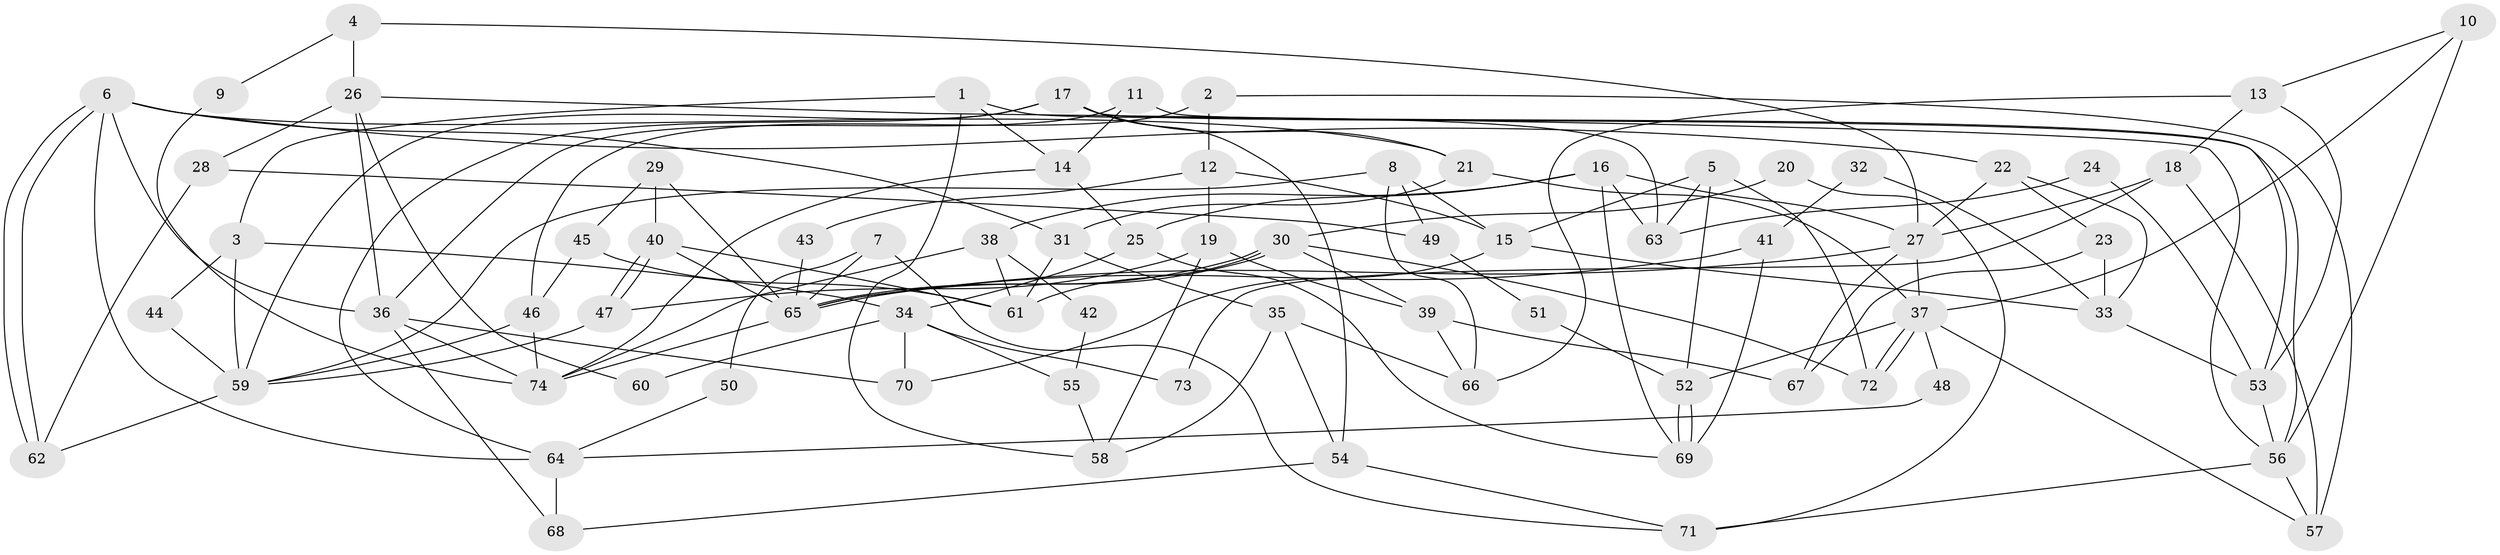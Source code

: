 // Generated by graph-tools (version 1.1) at 2025/52/03/09/25 04:52:14]
// undirected, 74 vertices, 148 edges
graph export_dot {
graph [start="1"]
  node [color=gray90,style=filled];
  1;
  2;
  3;
  4;
  5;
  6;
  7;
  8;
  9;
  10;
  11;
  12;
  13;
  14;
  15;
  16;
  17;
  18;
  19;
  20;
  21;
  22;
  23;
  24;
  25;
  26;
  27;
  28;
  29;
  30;
  31;
  32;
  33;
  34;
  35;
  36;
  37;
  38;
  39;
  40;
  41;
  42;
  43;
  44;
  45;
  46;
  47;
  48;
  49;
  50;
  51;
  52;
  53;
  54;
  55;
  56;
  57;
  58;
  59;
  60;
  61;
  62;
  63;
  64;
  65;
  66;
  67;
  68;
  69;
  70;
  71;
  72;
  73;
  74;
  1 -- 3;
  1 -- 63;
  1 -- 14;
  1 -- 58;
  2 -- 46;
  2 -- 57;
  2 -- 12;
  3 -- 59;
  3 -- 34;
  3 -- 44;
  4 -- 26;
  4 -- 27;
  4 -- 9;
  5 -- 72;
  5 -- 52;
  5 -- 15;
  5 -- 63;
  6 -- 62;
  6 -- 62;
  6 -- 31;
  6 -- 21;
  6 -- 22;
  6 -- 36;
  6 -- 64;
  7 -- 65;
  7 -- 71;
  7 -- 50;
  8 -- 15;
  8 -- 59;
  8 -- 49;
  8 -- 66;
  9 -- 74;
  10 -- 37;
  10 -- 56;
  10 -- 13;
  11 -- 36;
  11 -- 14;
  11 -- 53;
  12 -- 15;
  12 -- 19;
  12 -- 43;
  13 -- 53;
  13 -- 18;
  13 -- 66;
  14 -- 25;
  14 -- 74;
  15 -- 33;
  15 -- 70;
  16 -- 27;
  16 -- 38;
  16 -- 25;
  16 -- 63;
  16 -- 69;
  17 -- 54;
  17 -- 56;
  17 -- 21;
  17 -- 59;
  17 -- 64;
  18 -- 27;
  18 -- 57;
  18 -- 73;
  19 -- 58;
  19 -- 39;
  19 -- 47;
  20 -- 71;
  20 -- 30;
  21 -- 31;
  21 -- 37;
  22 -- 27;
  22 -- 23;
  22 -- 33;
  23 -- 67;
  23 -- 33;
  24 -- 63;
  24 -- 53;
  25 -- 69;
  25 -- 34;
  26 -- 36;
  26 -- 56;
  26 -- 28;
  26 -- 60;
  27 -- 65;
  27 -- 37;
  27 -- 67;
  28 -- 62;
  28 -- 49;
  29 -- 40;
  29 -- 65;
  29 -- 45;
  30 -- 65;
  30 -- 65;
  30 -- 39;
  30 -- 61;
  30 -- 72;
  31 -- 61;
  31 -- 35;
  32 -- 33;
  32 -- 41;
  33 -- 53;
  34 -- 70;
  34 -- 55;
  34 -- 60;
  34 -- 73;
  35 -- 66;
  35 -- 54;
  35 -- 58;
  36 -- 74;
  36 -- 68;
  36 -- 70;
  37 -- 72;
  37 -- 72;
  37 -- 48;
  37 -- 52;
  37 -- 57;
  38 -- 61;
  38 -- 74;
  38 -- 42;
  39 -- 66;
  39 -- 67;
  40 -- 47;
  40 -- 47;
  40 -- 61;
  40 -- 65;
  41 -- 69;
  41 -- 65;
  42 -- 55;
  43 -- 65;
  44 -- 59;
  45 -- 46;
  45 -- 61;
  46 -- 59;
  46 -- 74;
  47 -- 59;
  48 -- 64;
  49 -- 51;
  50 -- 64;
  51 -- 52;
  52 -- 69;
  52 -- 69;
  53 -- 56;
  54 -- 68;
  54 -- 71;
  55 -- 58;
  56 -- 57;
  56 -- 71;
  59 -- 62;
  64 -- 68;
  65 -- 74;
}
